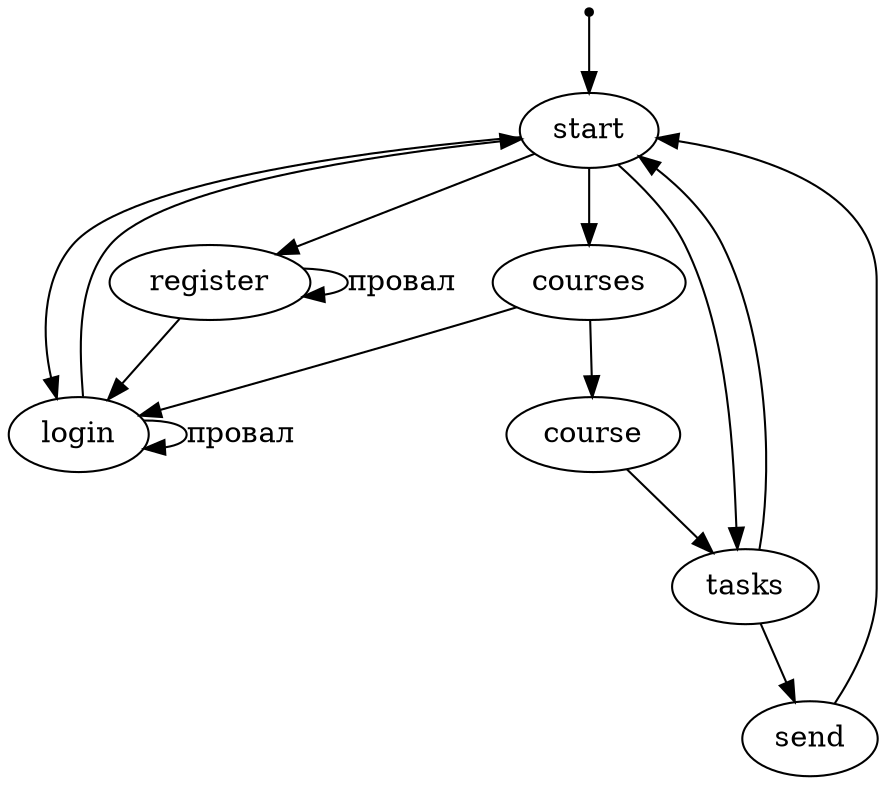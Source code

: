 digraph activity_diagram {
  # Intermediary states
  entry    [shape=point]

  # Transitions
  entry    -> start
  start    -> login
  start    -> register
  register -> register[label="провал"]
  register -> login
  login    -> login[label="провал"]
  login    -> start
  start    -> courses
  start    -> tasks
  tasks    -> start
  courses  -> login
  courses  -> course
  course   -> tasks
  tasks    -> send
  send     -> start

  # Labels
}
